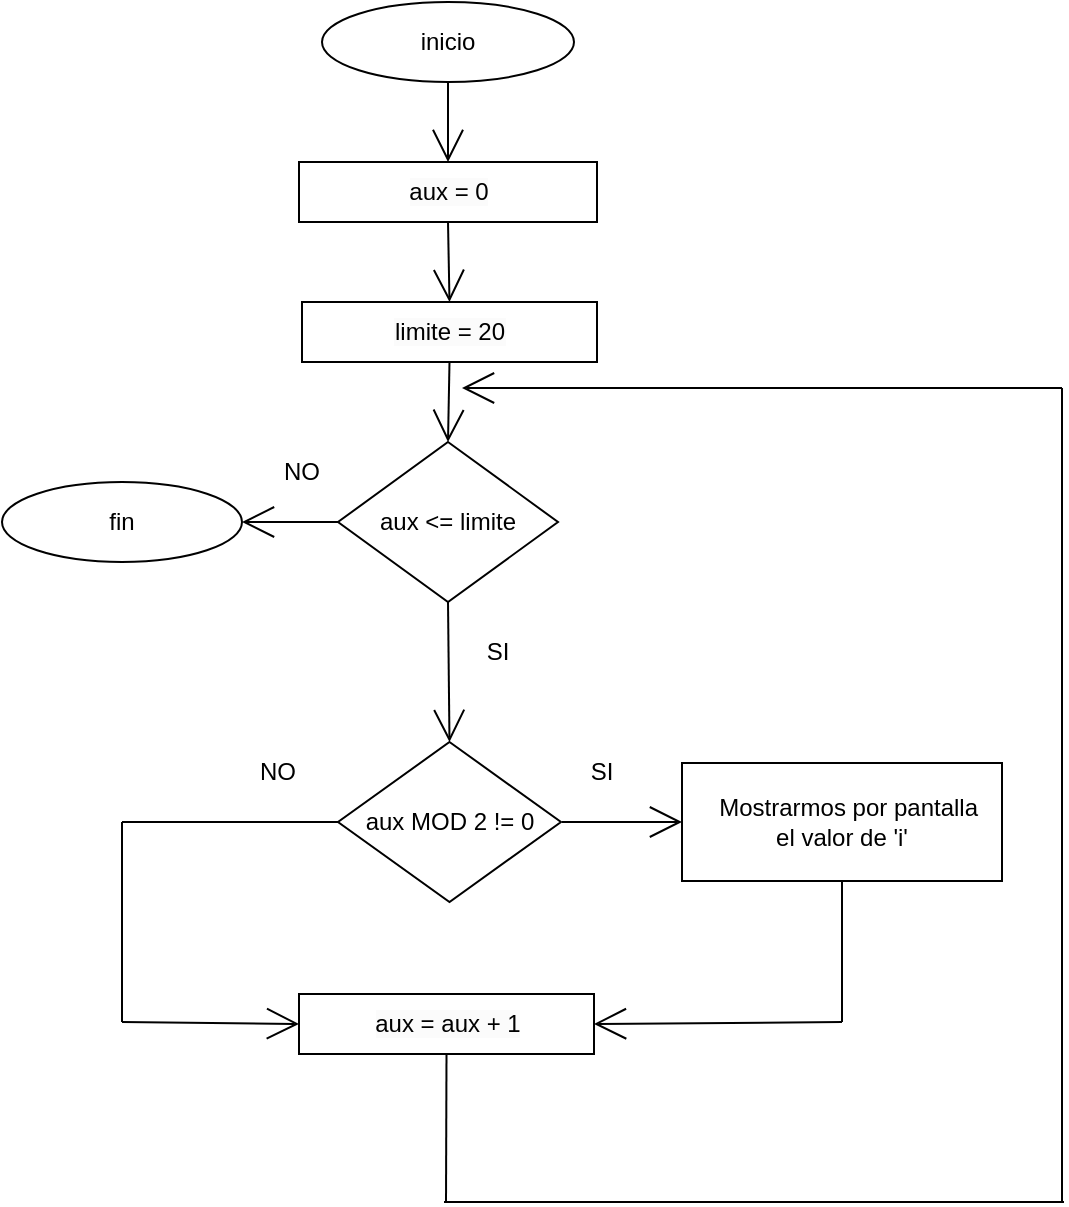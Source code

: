 <mxfile>
    <diagram id="ULBjtQB60qQB-zD3N5pG" name="Page-1">
        <mxGraphModel dx="1017" dy="2975" grid="1" gridSize="10" guides="1" tooltips="1" connect="1" arrows="1" fold="1" page="1" pageScale="1" pageWidth="827" pageHeight="1169" math="0" shadow="0">
            <root>
                <mxCell id="0"/>
                <mxCell id="1" parent="0"/>
                <mxCell id="37" style="edgeStyle=none;curved=1;rounded=0;orthogonalLoop=1;jettySize=auto;html=1;endArrow=open;startSize=14;endSize=14;sourcePerimeterSpacing=8;targetPerimeterSpacing=8;entryX=0.5;entryY=0;entryDx=0;entryDy=0;exitX=0.5;exitY=1;exitDx=0;exitDy=0;" parent="1" source="2" target="16" edge="1">
                    <mxGeometry relative="1" as="geometry"/>
                </mxCell>
                <mxCell id="2" value="inicio" style="ellipse;whiteSpace=wrap;html=1;" parent="1" vertex="1">
                    <mxGeometry x="340" y="-2210" width="126" height="40" as="geometry"/>
                </mxCell>
                <mxCell id="69" style="edgeStyle=none;curved=1;rounded=0;orthogonalLoop=1;jettySize=auto;html=1;entryX=1;entryY=0.5;entryDx=0;entryDy=0;endArrow=open;startSize=14;endSize=14;sourcePerimeterSpacing=8;targetPerimeterSpacing=8;exitX=0;exitY=0.5;exitDx=0;exitDy=0;" parent="1" source="5" target="53" edge="1">
                    <mxGeometry relative="1" as="geometry"/>
                </mxCell>
                <mxCell id="70" style="edgeStyle=none;curved=1;rounded=0;orthogonalLoop=1;jettySize=auto;html=1;entryX=0.5;entryY=0;entryDx=0;entryDy=0;endArrow=open;startSize=14;endSize=14;sourcePerimeterSpacing=8;targetPerimeterSpacing=8;exitX=0.5;exitY=1;exitDx=0;exitDy=0;" parent="1" source="5" target="25" edge="1">
                    <mxGeometry relative="1" as="geometry">
                        <mxPoint x="405" y="-1910" as="sourcePoint"/>
                    </mxGeometry>
                </mxCell>
                <mxCell id="5" value="aux &amp;lt;= limite" style="rhombus;whiteSpace=wrap;html=1;" parent="1" vertex="1">
                    <mxGeometry x="348" y="-1990" width="110" height="80" as="geometry"/>
                </mxCell>
                <mxCell id="67" style="edgeStyle=none;curved=1;rounded=0;orthogonalLoop=1;jettySize=auto;html=1;endArrow=open;startSize=14;endSize=14;sourcePerimeterSpacing=8;targetPerimeterSpacing=8;exitX=0.5;exitY=1;exitDx=0;exitDy=0;entryX=0.5;entryY=0;entryDx=0;entryDy=0;" parent="1" source="15" target="5" edge="1">
                    <mxGeometry relative="1" as="geometry">
                        <mxPoint x="252" y="-1995" as="targetPoint"/>
                    </mxGeometry>
                </mxCell>
                <mxCell id="15" value="&lt;span style=&quot;color: rgb(0, 0, 0); font-family: Helvetica; font-size: 12px; font-style: normal; font-variant-ligatures: normal; font-variant-caps: normal; font-weight: 400; letter-spacing: normal; orphans: 2; text-align: center; text-indent: 0px; text-transform: none; widows: 2; word-spacing: 0px; -webkit-text-stroke-width: 0px; background-color: rgb(251, 251, 251); text-decoration-thickness: initial; text-decoration-style: initial; text-decoration-color: initial; float: none; display: inline !important;&quot;&gt;limite = 20&lt;br&gt;&lt;/span&gt;" style="rounded=0;whiteSpace=wrap;html=1;" parent="1" vertex="1">
                    <mxGeometry x="330" y="-2060" width="147.5" height="30" as="geometry"/>
                </mxCell>
                <mxCell id="38" style="edgeStyle=none;curved=1;rounded=0;orthogonalLoop=1;jettySize=auto;html=1;endArrow=open;startSize=14;endSize=14;sourcePerimeterSpacing=8;targetPerimeterSpacing=8;entryX=0.5;entryY=0;entryDx=0;entryDy=0;exitX=0.5;exitY=1;exitDx=0;exitDy=0;" parent="1" source="16" target="15" edge="1">
                    <mxGeometry relative="1" as="geometry">
                        <mxPoint x="110" y="-2040" as="targetPoint"/>
                        <mxPoint x="400" y="-2100" as="sourcePoint"/>
                    </mxGeometry>
                </mxCell>
                <mxCell id="16" value="&lt;span style=&quot;color: rgb(0, 0, 0); font-family: Helvetica; font-size: 12px; font-style: normal; font-variant-ligatures: normal; font-variant-caps: normal; font-weight: 400; letter-spacing: normal; orphans: 2; text-align: center; text-indent: 0px; text-transform: none; widows: 2; word-spacing: 0px; -webkit-text-stroke-width: 0px; background-color: rgb(251, 251, 251); text-decoration-thickness: initial; text-decoration-style: initial; text-decoration-color: initial; float: none; display: inline !important;&quot;&gt;aux = 0&lt;br&gt;&lt;/span&gt;" style="rounded=0;whiteSpace=wrap;html=1;" parent="1" vertex="1">
                    <mxGeometry x="328.5" y="-2130" width="149" height="30" as="geometry"/>
                </mxCell>
                <mxCell id="23" style="edgeStyle=none;curved=1;rounded=0;orthogonalLoop=1;jettySize=auto;html=1;endArrow=open;startSize=14;endSize=14;sourcePerimeterSpacing=8;targetPerimeterSpacing=8;entryX=0;entryY=0.5;entryDx=0;entryDy=0;" parent="1" target="24" edge="1">
                    <mxGeometry relative="1" as="geometry">
                        <mxPoint x="380" y="-1589" as="targetPoint"/>
                        <mxPoint x="460" y="-1800" as="sourcePoint"/>
                    </mxGeometry>
                </mxCell>
                <mxCell id="24" value="&amp;nbsp; Mostrarmos por pantalla&lt;br&gt;el valor de 'i'" style="rounded=0;whiteSpace=wrap;html=1;" parent="1" vertex="1">
                    <mxGeometry x="520" y="-1829.5" width="160" height="59" as="geometry"/>
                </mxCell>
                <mxCell id="25" value="aux MOD 2 != 0" style="rhombus;whiteSpace=wrap;html=1;" parent="1" vertex="1">
                    <mxGeometry x="348" y="-1840" width="111.5" height="80" as="geometry"/>
                </mxCell>
                <mxCell id="27" value="SI" style="text;html=1;strokeColor=none;fillColor=none;align=center;verticalAlign=middle;whiteSpace=wrap;rounded=0;" parent="1" vertex="1">
                    <mxGeometry x="398" y="-1900" width="60" height="30" as="geometry"/>
                </mxCell>
                <mxCell id="28" value="NO" style="text;html=1;strokeColor=none;fillColor=none;align=center;verticalAlign=middle;whiteSpace=wrap;rounded=0;" parent="1" vertex="1">
                    <mxGeometry x="300" y="-1990" width="60" height="30" as="geometry"/>
                </mxCell>
                <mxCell id="43" value="SI" style="text;html=1;strokeColor=none;fillColor=none;align=center;verticalAlign=middle;whiteSpace=wrap;rounded=0;" parent="1" vertex="1">
                    <mxGeometry x="450" y="-1840" width="60" height="30" as="geometry"/>
                </mxCell>
                <mxCell id="53" value="fin" style="ellipse;whiteSpace=wrap;html=1;" parent="1" vertex="1">
                    <mxGeometry x="180" y="-1970" width="120" height="40" as="geometry"/>
                </mxCell>
                <mxCell id="72" value="" style="edgeStyle=none;orthogonalLoop=1;jettySize=auto;html=1;rounded=0;endArrow=open;startSize=14;endSize=14;sourcePerimeterSpacing=8;targetPerimeterSpacing=8;curved=1;entryX=0;entryY=0.5;entryDx=0;entryDy=0;" parent="1" target="75" edge="1">
                    <mxGeometry width="140" relative="1" as="geometry">
                        <mxPoint x="240" y="-1700" as="sourcePoint"/>
                        <mxPoint x="310" y="-1700" as="targetPoint"/>
                        <Array as="points"/>
                    </mxGeometry>
                </mxCell>
                <mxCell id="73" value="" style="endArrow=none;html=1;rounded=0;startSize=14;endSize=14;sourcePerimeterSpacing=8;targetPerimeterSpacing=8;curved=1;entryX=0;entryY=0.5;entryDx=0;entryDy=0;" parent="1" target="25" edge="1">
                    <mxGeometry width="50" height="50" relative="1" as="geometry">
                        <mxPoint x="240" y="-1800" as="sourcePoint"/>
                        <mxPoint x="300" y="-1890" as="targetPoint"/>
                    </mxGeometry>
                </mxCell>
                <mxCell id="74" value="" style="endArrow=none;html=1;rounded=0;startSize=14;endSize=14;sourcePerimeterSpacing=8;targetPerimeterSpacing=8;curved=1;" parent="1" edge="1">
                    <mxGeometry width="50" height="50" relative="1" as="geometry">
                        <mxPoint x="240" y="-1800" as="sourcePoint"/>
                        <mxPoint x="240" y="-1700" as="targetPoint"/>
                    </mxGeometry>
                </mxCell>
                <mxCell id="79" style="edgeStyle=none;curved=1;rounded=0;orthogonalLoop=1;jettySize=auto;html=1;endArrow=open;startSize=14;endSize=14;sourcePerimeterSpacing=8;targetPerimeterSpacing=8;" parent="1" edge="1">
                    <mxGeometry relative="1" as="geometry">
                        <mxPoint x="410" y="-2017" as="targetPoint"/>
                        <mxPoint x="710" y="-2017" as="sourcePoint"/>
                    </mxGeometry>
                </mxCell>
                <mxCell id="75" value="&lt;span style=&quot;color: rgb(0, 0, 0); font-family: Helvetica; font-size: 12px; font-style: normal; font-variant-ligatures: normal; font-variant-caps: normal; font-weight: 400; letter-spacing: normal; orphans: 2; text-align: center; text-indent: 0px; text-transform: none; widows: 2; word-spacing: 0px; -webkit-text-stroke-width: 0px; background-color: rgb(251, 251, 251); text-decoration-thickness: initial; text-decoration-style: initial; text-decoration-color: initial; float: none; display: inline !important;&quot;&gt;aux = aux + 1&lt;br&gt;&lt;/span&gt;" style="rounded=0;whiteSpace=wrap;html=1;" parent="1" vertex="1">
                    <mxGeometry x="328.5" y="-1714" width="147.5" height="30" as="geometry"/>
                </mxCell>
                <mxCell id="77" value="" style="endArrow=none;html=1;rounded=0;startSize=14;endSize=14;sourcePerimeterSpacing=8;targetPerimeterSpacing=8;curved=1;entryX=0.5;entryY=1;entryDx=0;entryDy=0;" parent="1" target="24" edge="1">
                    <mxGeometry width="50" height="50" relative="1" as="geometry">
                        <mxPoint x="600" y="-1700" as="sourcePoint"/>
                        <mxPoint x="300" y="-1890" as="targetPoint"/>
                    </mxGeometry>
                </mxCell>
                <mxCell id="78" value="" style="edgeStyle=none;orthogonalLoop=1;jettySize=auto;html=1;rounded=0;endArrow=open;startSize=14;endSize=14;sourcePerimeterSpacing=8;targetPerimeterSpacing=8;curved=1;entryX=1;entryY=0.5;entryDx=0;entryDy=0;" parent="1" target="75" edge="1">
                    <mxGeometry width="140" relative="1" as="geometry">
                        <mxPoint x="600" y="-1700" as="sourcePoint"/>
                        <mxPoint x="338.5" y="-1689" as="targetPoint"/>
                        <Array as="points"/>
                    </mxGeometry>
                </mxCell>
                <mxCell id="80" value="" style="endArrow=none;html=1;rounded=0;startSize=14;endSize=14;sourcePerimeterSpacing=8;targetPerimeterSpacing=8;curved=1;entryX=0.5;entryY=1;entryDx=0;entryDy=0;" parent="1" target="75" edge="1">
                    <mxGeometry width="50" height="50" relative="1" as="geometry">
                        <mxPoint x="402" y="-1610" as="sourcePoint"/>
                        <mxPoint x="300" y="-1890" as="targetPoint"/>
                    </mxGeometry>
                </mxCell>
                <mxCell id="81" value="" style="endArrow=none;html=1;rounded=0;startSize=14;endSize=14;sourcePerimeterSpacing=8;targetPerimeterSpacing=8;curved=1;" parent="1" edge="1">
                    <mxGeometry width="50" height="50" relative="1" as="geometry">
                        <mxPoint x="401" y="-1610" as="sourcePoint"/>
                        <mxPoint x="711" y="-1610" as="targetPoint"/>
                    </mxGeometry>
                </mxCell>
                <mxCell id="82" value="" style="endArrow=none;html=1;rounded=0;startSize=14;endSize=14;sourcePerimeterSpacing=8;targetPerimeterSpacing=8;curved=1;" parent="1" edge="1">
                    <mxGeometry width="50" height="50" relative="1" as="geometry">
                        <mxPoint x="710" y="-1610" as="sourcePoint"/>
                        <mxPoint x="710" y="-2017" as="targetPoint"/>
                    </mxGeometry>
                </mxCell>
                <mxCell id="83" value="NO" style="text;html=1;strokeColor=none;fillColor=none;align=center;verticalAlign=middle;whiteSpace=wrap;rounded=0;" parent="1" vertex="1">
                    <mxGeometry x="288" y="-1840" width="60" height="30" as="geometry"/>
                </mxCell>
            </root>
        </mxGraphModel>
    </diagram>
</mxfile>